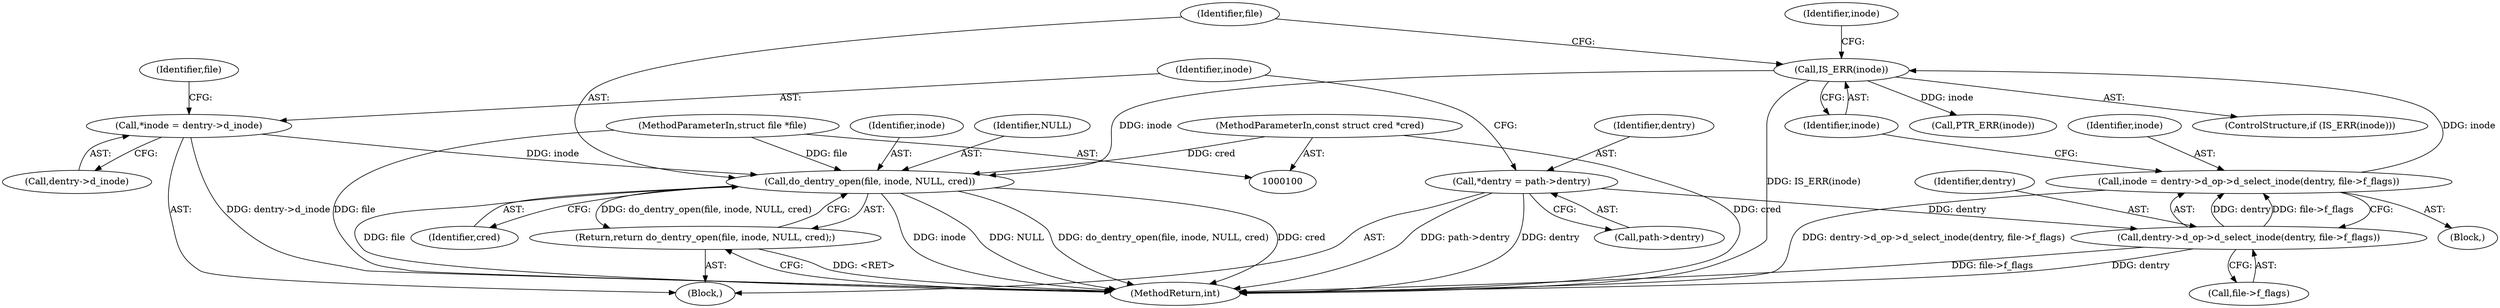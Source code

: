 digraph "1_linux_54d5ca871e72f2bb172ec9323497f01cd5091ec7@API" {
"1000144" [label="(Call,do_dentry_open(file, inode, NULL, cred))"];
"1000102" [label="(MethodParameterIn,struct file *file)"];
"1000138" [label="(Call,IS_ERR(inode))"];
"1000130" [label="(Call,inode = dentry->d_op->d_select_inode(dentry, file->f_flags))"];
"1000132" [label="(Call,dentry->d_op->d_select_inode(dentry, file->f_flags))"];
"1000106" [label="(Call,*dentry = path->dentry)"];
"1000112" [label="(Call,*inode = dentry->d_inode)"];
"1000103" [label="(MethodParameterIn,const struct cred *cred)"];
"1000143" [label="(Return,return do_dentry_open(file, inode, NULL, cred);)"];
"1000108" [label="(Call,path->dentry)"];
"1000130" [label="(Call,inode = dentry->d_op->d_select_inode(dentry, file->f_flags))"];
"1000142" [label="(Identifier,inode)"];
"1000102" [label="(MethodParameterIn,struct file *file)"];
"1000138" [label="(Call,IS_ERR(inode))"];
"1000106" [label="(Call,*dentry = path->dentry)"];
"1000145" [label="(Identifier,file)"];
"1000114" [label="(Call,dentry->d_inode)"];
"1000144" [label="(Call,do_dentry_open(file, inode, NULL, cred))"];
"1000119" [label="(Identifier,file)"];
"1000133" [label="(Identifier,dentry)"];
"1000113" [label="(Identifier,inode)"];
"1000141" [label="(Call,PTR_ERR(inode))"];
"1000129" [label="(Block,)"];
"1000147" [label="(Identifier,NULL)"];
"1000137" [label="(ControlStructure,if (IS_ERR(inode)))"];
"1000131" [label="(Identifier,inode)"];
"1000112" [label="(Call,*inode = dentry->d_inode)"];
"1000149" [label="(MethodReturn,int)"];
"1000107" [label="(Identifier,dentry)"];
"1000134" [label="(Call,file->f_flags)"];
"1000148" [label="(Identifier,cred)"];
"1000139" [label="(Identifier,inode)"];
"1000103" [label="(MethodParameterIn,const struct cred *cred)"];
"1000143" [label="(Return,return do_dentry_open(file, inode, NULL, cred);)"];
"1000146" [label="(Identifier,inode)"];
"1000104" [label="(Block,)"];
"1000132" [label="(Call,dentry->d_op->d_select_inode(dentry, file->f_flags))"];
"1000144" -> "1000143"  [label="AST: "];
"1000144" -> "1000148"  [label="CFG: "];
"1000145" -> "1000144"  [label="AST: "];
"1000146" -> "1000144"  [label="AST: "];
"1000147" -> "1000144"  [label="AST: "];
"1000148" -> "1000144"  [label="AST: "];
"1000143" -> "1000144"  [label="CFG: "];
"1000144" -> "1000149"  [label="DDG: cred"];
"1000144" -> "1000149"  [label="DDG: file"];
"1000144" -> "1000149"  [label="DDG: inode"];
"1000144" -> "1000149"  [label="DDG: NULL"];
"1000144" -> "1000149"  [label="DDG: do_dentry_open(file, inode, NULL, cred)"];
"1000144" -> "1000143"  [label="DDG: do_dentry_open(file, inode, NULL, cred)"];
"1000102" -> "1000144"  [label="DDG: file"];
"1000138" -> "1000144"  [label="DDG: inode"];
"1000112" -> "1000144"  [label="DDG: inode"];
"1000103" -> "1000144"  [label="DDG: cred"];
"1000102" -> "1000100"  [label="AST: "];
"1000102" -> "1000149"  [label="DDG: file"];
"1000138" -> "1000137"  [label="AST: "];
"1000138" -> "1000139"  [label="CFG: "];
"1000139" -> "1000138"  [label="AST: "];
"1000142" -> "1000138"  [label="CFG: "];
"1000145" -> "1000138"  [label="CFG: "];
"1000138" -> "1000149"  [label="DDG: IS_ERR(inode)"];
"1000130" -> "1000138"  [label="DDG: inode"];
"1000138" -> "1000141"  [label="DDG: inode"];
"1000130" -> "1000129"  [label="AST: "];
"1000130" -> "1000132"  [label="CFG: "];
"1000131" -> "1000130"  [label="AST: "];
"1000132" -> "1000130"  [label="AST: "];
"1000139" -> "1000130"  [label="CFG: "];
"1000130" -> "1000149"  [label="DDG: dentry->d_op->d_select_inode(dentry, file->f_flags)"];
"1000132" -> "1000130"  [label="DDG: dentry"];
"1000132" -> "1000130"  [label="DDG: file->f_flags"];
"1000132" -> "1000134"  [label="CFG: "];
"1000133" -> "1000132"  [label="AST: "];
"1000134" -> "1000132"  [label="AST: "];
"1000132" -> "1000149"  [label="DDG: file->f_flags"];
"1000132" -> "1000149"  [label="DDG: dentry"];
"1000106" -> "1000132"  [label="DDG: dentry"];
"1000106" -> "1000104"  [label="AST: "];
"1000106" -> "1000108"  [label="CFG: "];
"1000107" -> "1000106"  [label="AST: "];
"1000108" -> "1000106"  [label="AST: "];
"1000113" -> "1000106"  [label="CFG: "];
"1000106" -> "1000149"  [label="DDG: path->dentry"];
"1000106" -> "1000149"  [label="DDG: dentry"];
"1000112" -> "1000104"  [label="AST: "];
"1000112" -> "1000114"  [label="CFG: "];
"1000113" -> "1000112"  [label="AST: "];
"1000114" -> "1000112"  [label="AST: "];
"1000119" -> "1000112"  [label="CFG: "];
"1000112" -> "1000149"  [label="DDG: dentry->d_inode"];
"1000103" -> "1000100"  [label="AST: "];
"1000103" -> "1000149"  [label="DDG: cred"];
"1000143" -> "1000104"  [label="AST: "];
"1000149" -> "1000143"  [label="CFG: "];
"1000143" -> "1000149"  [label="DDG: <RET>"];
}
